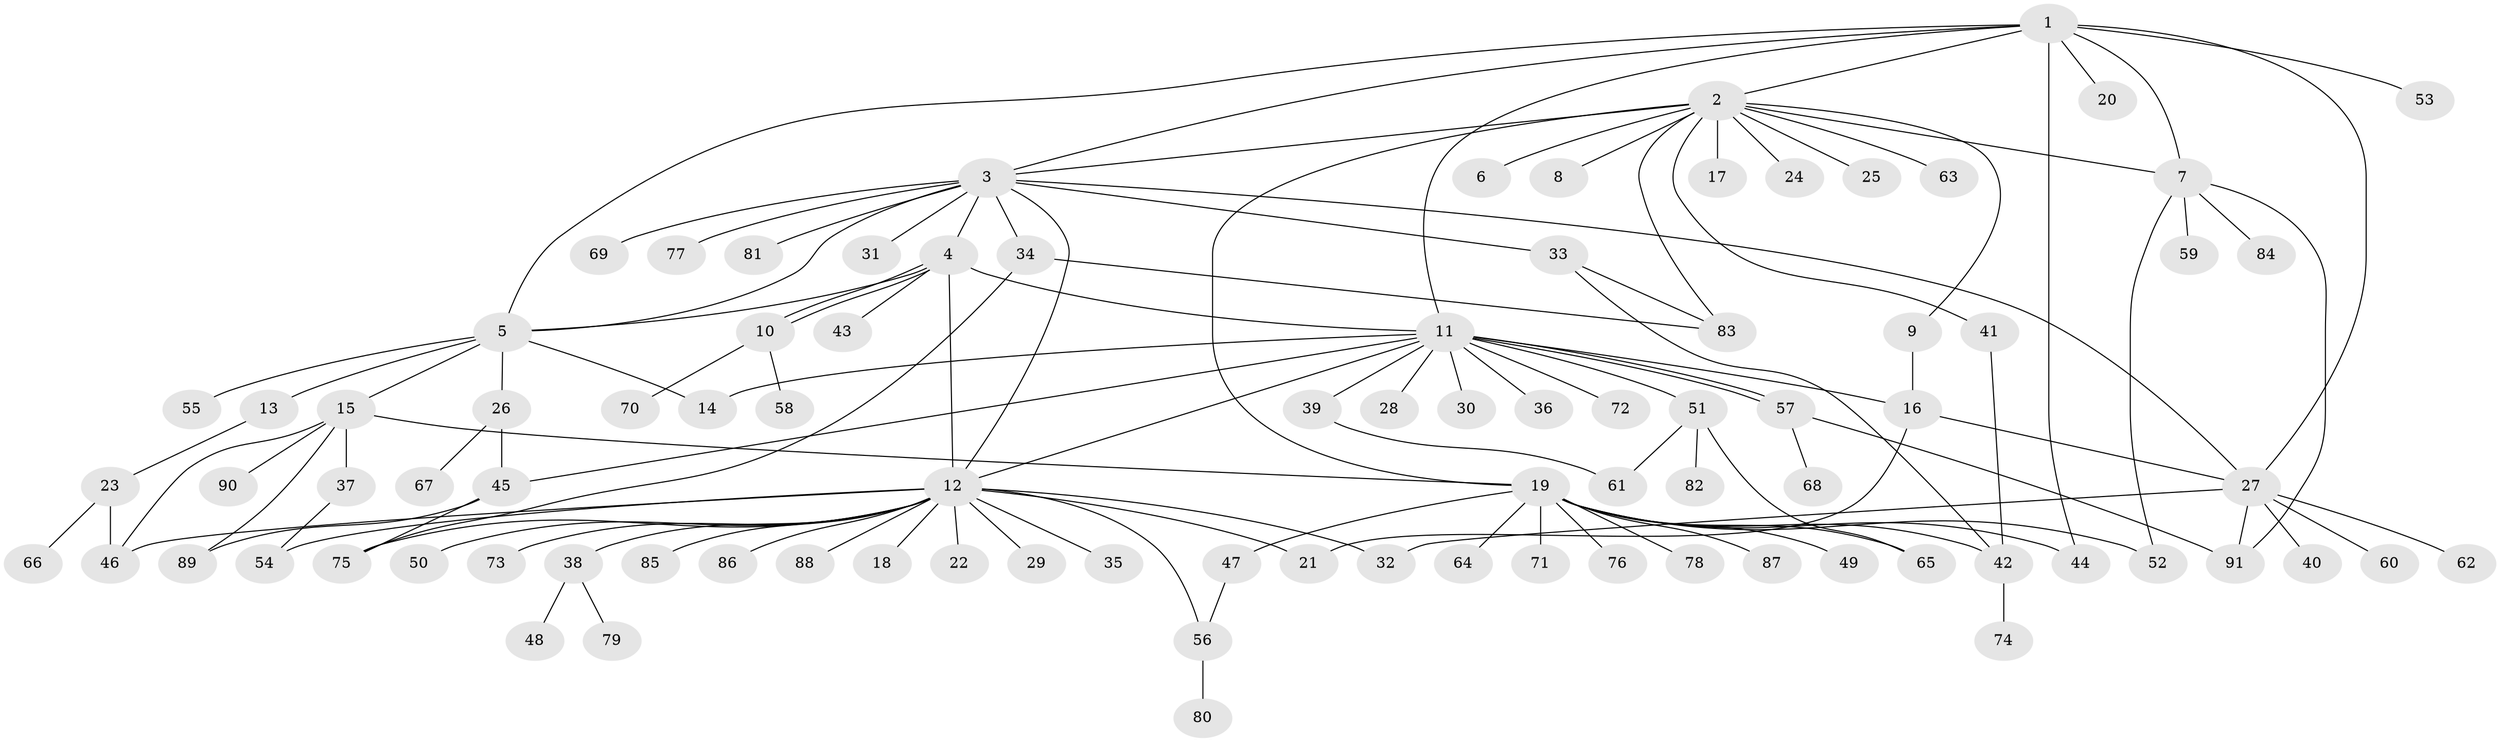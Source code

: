 // Generated by graph-tools (version 1.1) at 2025/49/03/09/25 03:49:51]
// undirected, 91 vertices, 124 edges
graph export_dot {
graph [start="1"]
  node [color=gray90,style=filled];
  1;
  2;
  3;
  4;
  5;
  6;
  7;
  8;
  9;
  10;
  11;
  12;
  13;
  14;
  15;
  16;
  17;
  18;
  19;
  20;
  21;
  22;
  23;
  24;
  25;
  26;
  27;
  28;
  29;
  30;
  31;
  32;
  33;
  34;
  35;
  36;
  37;
  38;
  39;
  40;
  41;
  42;
  43;
  44;
  45;
  46;
  47;
  48;
  49;
  50;
  51;
  52;
  53;
  54;
  55;
  56;
  57;
  58;
  59;
  60;
  61;
  62;
  63;
  64;
  65;
  66;
  67;
  68;
  69;
  70;
  71;
  72;
  73;
  74;
  75;
  76;
  77;
  78;
  79;
  80;
  81;
  82;
  83;
  84;
  85;
  86;
  87;
  88;
  89;
  90;
  91;
  1 -- 2;
  1 -- 3;
  1 -- 5;
  1 -- 7;
  1 -- 11;
  1 -- 20;
  1 -- 27;
  1 -- 44;
  1 -- 53;
  2 -- 3;
  2 -- 6;
  2 -- 7;
  2 -- 8;
  2 -- 9;
  2 -- 17;
  2 -- 19;
  2 -- 24;
  2 -- 25;
  2 -- 41;
  2 -- 63;
  2 -- 83;
  3 -- 4;
  3 -- 5;
  3 -- 12;
  3 -- 27;
  3 -- 31;
  3 -- 33;
  3 -- 34;
  3 -- 69;
  3 -- 77;
  3 -- 81;
  4 -- 5;
  4 -- 10;
  4 -- 10;
  4 -- 11;
  4 -- 12;
  4 -- 43;
  5 -- 13;
  5 -- 14;
  5 -- 15;
  5 -- 26;
  5 -- 55;
  7 -- 52;
  7 -- 59;
  7 -- 84;
  7 -- 91;
  9 -- 16;
  10 -- 58;
  10 -- 70;
  11 -- 12;
  11 -- 14;
  11 -- 16;
  11 -- 28;
  11 -- 30;
  11 -- 36;
  11 -- 39;
  11 -- 45;
  11 -- 51;
  11 -- 57;
  11 -- 57;
  11 -- 72;
  12 -- 18;
  12 -- 21;
  12 -- 22;
  12 -- 29;
  12 -- 32;
  12 -- 35;
  12 -- 38;
  12 -- 46;
  12 -- 50;
  12 -- 54;
  12 -- 56;
  12 -- 73;
  12 -- 75;
  12 -- 85;
  12 -- 86;
  12 -- 88;
  13 -- 23;
  15 -- 19;
  15 -- 37;
  15 -- 46;
  15 -- 89;
  15 -- 90;
  16 -- 21;
  16 -- 27;
  19 -- 42;
  19 -- 44;
  19 -- 47;
  19 -- 49;
  19 -- 52;
  19 -- 64;
  19 -- 65;
  19 -- 71;
  19 -- 76;
  19 -- 78;
  19 -- 87;
  23 -- 46;
  23 -- 66;
  26 -- 45;
  26 -- 67;
  27 -- 32;
  27 -- 40;
  27 -- 60;
  27 -- 62;
  27 -- 91;
  33 -- 42;
  33 -- 83;
  34 -- 75;
  34 -- 83;
  37 -- 54;
  38 -- 48;
  38 -- 79;
  39 -- 61;
  41 -- 42;
  42 -- 74;
  45 -- 75;
  45 -- 89;
  47 -- 56;
  51 -- 61;
  51 -- 65;
  51 -- 82;
  56 -- 80;
  57 -- 68;
  57 -- 91;
}
